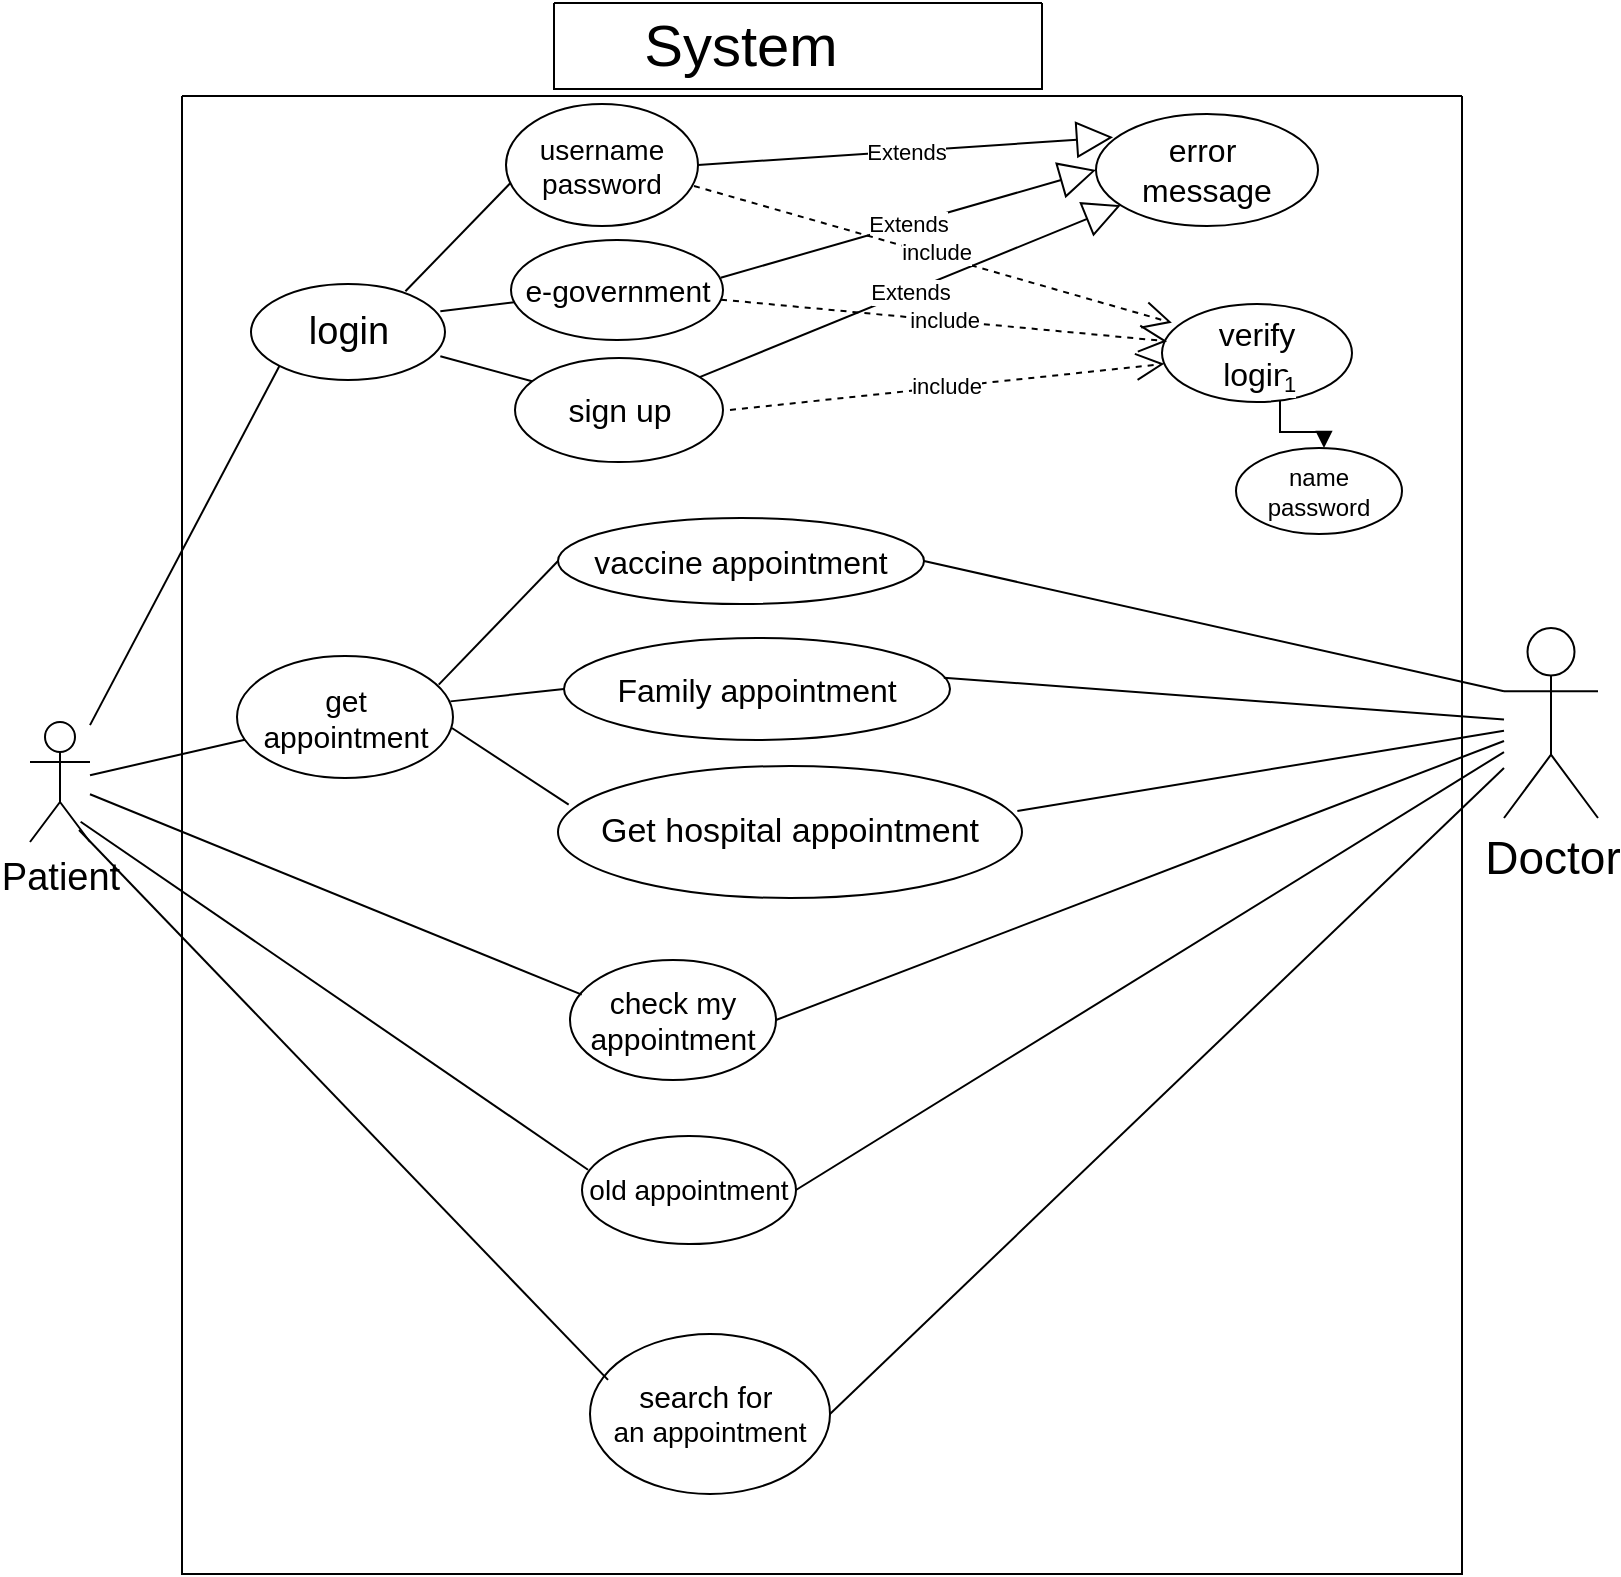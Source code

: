 <mxfile version="21.1.1" type="github">
  <diagram name="Page-1" id="xfichYEwxPBEDa0aDdPm">
    <mxGraphModel dx="1195" dy="713" grid="0" gridSize="10" guides="1" tooltips="1" connect="1" arrows="1" fold="1" page="1" pageScale="1" pageWidth="827" pageHeight="1169" math="0" shadow="0">
      <root>
        <mxCell id="0" />
        <mxCell id="1" parent="0" />
        <mxCell id="1P6od1zxgjHbj5L1APyQ-2" value="" style="swimlane;startSize=0;" vertex="1" parent="1">
          <mxGeometry x="99" y="86" width="640" height="739" as="geometry" />
        </mxCell>
        <mxCell id="1P6od1zxgjHbj5L1APyQ-13" value="&lt;font style=&quot;font-size: 17px;&quot;&gt;Get hospital appointment&lt;/font&gt;" style="ellipse;whiteSpace=wrap;html=1;" vertex="1" parent="1P6od1zxgjHbj5L1APyQ-2">
          <mxGeometry x="188" y="335" width="232" height="66" as="geometry" />
        </mxCell>
        <mxCell id="1P6od1zxgjHbj5L1APyQ-5" value="&lt;font style=&quot;font-size: 19px;&quot;&gt;login&lt;/font&gt;" style="ellipse;whiteSpace=wrap;html=1;" vertex="1" parent="1P6od1zxgjHbj5L1APyQ-2">
          <mxGeometry x="34.5" y="94" width="97" height="48" as="geometry" />
        </mxCell>
        <mxCell id="1P6od1zxgjHbj5L1APyQ-3" value="&lt;font style=&quot;font-size: 15px;&quot;&gt;get appointment&lt;/font&gt;" style="ellipse;whiteSpace=wrap;html=1;" vertex="1" parent="1P6od1zxgjHbj5L1APyQ-2">
          <mxGeometry x="27.5" y="280" width="108" height="61" as="geometry" />
        </mxCell>
        <mxCell id="1P6od1zxgjHbj5L1APyQ-10" value="&lt;font style=&quot;font-size: 14px;&quot;&gt;old appointment&lt;/font&gt;" style="ellipse;whiteSpace=wrap;html=1;" vertex="1" parent="1P6od1zxgjHbj5L1APyQ-2">
          <mxGeometry x="200" y="520" width="107" height="54" as="geometry" />
        </mxCell>
        <mxCell id="1P6od1zxgjHbj5L1APyQ-9" value="&lt;font style=&quot;font-size: 16px;&quot;&gt;verify&lt;br&gt;login&lt;/font&gt;" style="ellipse;whiteSpace=wrap;html=1;" vertex="1" parent="1P6od1zxgjHbj5L1APyQ-2">
          <mxGeometry x="490" y="104" width="95" height="49" as="geometry" />
        </mxCell>
        <mxCell id="1P6od1zxgjHbj5L1APyQ-12" value="&lt;font style=&quot;font-size: 15px;&quot;&gt;check my&lt;br&gt;&lt;/font&gt;&lt;font style=&quot;font-size: 15px;&quot;&gt;appointment&lt;/font&gt;" style="ellipse;whiteSpace=wrap;html=1;" vertex="1" parent="1P6od1zxgjHbj5L1APyQ-2">
          <mxGeometry x="194" y="432" width="103" height="60" as="geometry" />
        </mxCell>
        <mxCell id="1P6od1zxgjHbj5L1APyQ-14" value="&lt;font style=&quot;font-size: 14px;&quot;&gt;username&lt;/font&gt;&lt;br&gt;&lt;font style=&quot;font-size: 14px;&quot;&gt;password&lt;/font&gt;" style="ellipse;whiteSpace=wrap;html=1;" vertex="1" parent="1P6od1zxgjHbj5L1APyQ-2">
          <mxGeometry x="162" y="4" width="96" height="61" as="geometry" />
        </mxCell>
        <mxCell id="1P6od1zxgjHbj5L1APyQ-4" value="&lt;font style=&quot;font-size: 15px;&quot;&gt;e-&lt;font style=&quot;font-size: 15px;&quot;&gt;government&lt;/font&gt;&lt;/font&gt;" style="ellipse;whiteSpace=wrap;html=1;" vertex="1" parent="1P6od1zxgjHbj5L1APyQ-2">
          <mxGeometry x="164.5" y="72" width="106" height="50" as="geometry" />
        </mxCell>
        <mxCell id="1P6od1zxgjHbj5L1APyQ-7" value="&lt;font style=&quot;font-size: 16px;&quot;&gt;sign up&lt;/font&gt;" style="ellipse;whiteSpace=wrap;html=1;" vertex="1" parent="1P6od1zxgjHbj5L1APyQ-2">
          <mxGeometry x="166.5" y="131" width="104" height="52" as="geometry" />
        </mxCell>
        <mxCell id="1P6od1zxgjHbj5L1APyQ-6" value="&lt;font style=&quot;font-size: 16px;&quot;&gt;error&amp;nbsp;&lt;br&gt;message&lt;/font&gt;" style="ellipse;whiteSpace=wrap;html=1;" vertex="1" parent="1P6od1zxgjHbj5L1APyQ-2">
          <mxGeometry x="457" y="9" width="111" height="56" as="geometry" />
        </mxCell>
        <mxCell id="1P6od1zxgjHbj5L1APyQ-8" value="&lt;font style=&quot;font-size: 16px;&quot;&gt;vaccine appointment&lt;/font&gt;" style="ellipse;whiteSpace=wrap;html=1;" vertex="1" parent="1P6od1zxgjHbj5L1APyQ-2">
          <mxGeometry x="188" y="211" width="183" height="43" as="geometry" />
        </mxCell>
        <mxCell id="1P6od1zxgjHbj5L1APyQ-11" value="&lt;font style=&quot;font-size: 16px;&quot;&gt;Family appointment&lt;/font&gt;" style="ellipse;whiteSpace=wrap;html=1;" vertex="1" parent="1P6od1zxgjHbj5L1APyQ-2">
          <mxGeometry x="191" y="271" width="193" height="51" as="geometry" />
        </mxCell>
        <mxCell id="1P6od1zxgjHbj5L1APyQ-29" value="&lt;font style=&quot;font-size: 15px;&quot;&gt;search for&amp;nbsp;&lt;br&gt;&lt;/font&gt;&lt;font style=&quot;font-size: 14px;&quot;&gt;an appointment&lt;/font&gt;" style="ellipse;whiteSpace=wrap;html=1;" vertex="1" parent="1P6od1zxgjHbj5L1APyQ-2">
          <mxGeometry x="204" y="619" width="120" height="80" as="geometry" />
        </mxCell>
        <mxCell id="1P6od1zxgjHbj5L1APyQ-31" value="Extends" style="endArrow=block;endSize=16;endFill=0;html=1;rounded=0;exitX=1;exitY=0.5;exitDx=0;exitDy=0;entryX=0.077;entryY=0.208;entryDx=0;entryDy=0;entryPerimeter=0;" edge="1" parent="1P6od1zxgjHbj5L1APyQ-2" source="1P6od1zxgjHbj5L1APyQ-14" target="1P6od1zxgjHbj5L1APyQ-6">
          <mxGeometry width="160" relative="1" as="geometry">
            <mxPoint x="264" y="34" as="sourcePoint" />
            <mxPoint x="399" y="34" as="targetPoint" />
          </mxGeometry>
        </mxCell>
        <mxCell id="1P6od1zxgjHbj5L1APyQ-32" value="Extends" style="endArrow=block;endSize=16;endFill=0;html=1;rounded=0;exitX=0.989;exitY=0.377;exitDx=0;exitDy=0;entryX=0;entryY=0.5;entryDx=0;entryDy=0;exitPerimeter=0;" edge="1" parent="1P6od1zxgjHbj5L1APyQ-2" source="1P6od1zxgjHbj5L1APyQ-4" target="1P6od1zxgjHbj5L1APyQ-6">
          <mxGeometry width="160" relative="1" as="geometry">
            <mxPoint x="296" y="79" as="sourcePoint" />
            <mxPoint x="409" y="79" as="targetPoint" />
          </mxGeometry>
        </mxCell>
        <mxCell id="1P6od1zxgjHbj5L1APyQ-33" value="Extends" style="endArrow=block;endSize=16;endFill=0;html=1;rounded=0;" edge="1" parent="1P6od1zxgjHbj5L1APyQ-2" source="1P6od1zxgjHbj5L1APyQ-7" target="1P6od1zxgjHbj5L1APyQ-6">
          <mxGeometry width="160" relative="1" as="geometry">
            <mxPoint x="334" y="115" as="sourcePoint" />
            <mxPoint x="447" y="115" as="targetPoint" />
          </mxGeometry>
        </mxCell>
        <mxCell id="1P6od1zxgjHbj5L1APyQ-35" value="include" style="endArrow=open;endSize=12;dashed=1;html=1;rounded=0;entryX=0.027;entryY=0.38;entryDx=0;entryDy=0;entryPerimeter=0;" edge="1" parent="1P6od1zxgjHbj5L1APyQ-2" source="1P6od1zxgjHbj5L1APyQ-4" target="1P6od1zxgjHbj5L1APyQ-9">
          <mxGeometry width="160" relative="1" as="geometry">
            <mxPoint x="111.5" y="15" as="sourcePoint" />
            <mxPoint x="430.5" y="97" as="targetPoint" />
          </mxGeometry>
        </mxCell>
        <mxCell id="1P6od1zxgjHbj5L1APyQ-36" value="include" style="endArrow=open;endSize=12;dashed=1;html=1;rounded=0;entryX=0.052;entryY=0.191;entryDx=0;entryDy=0;entryPerimeter=0;exitX=0.979;exitY=0.672;exitDx=0;exitDy=0;exitPerimeter=0;" edge="1" parent="1P6od1zxgjHbj5L1APyQ-2" source="1P6od1zxgjHbj5L1APyQ-14" target="1P6od1zxgjHbj5L1APyQ-9">
          <mxGeometry x="0.009" y="2" width="160" relative="1" as="geometry">
            <mxPoint x="252" y="47" as="sourcePoint" />
            <mxPoint x="368" y="82" as="targetPoint" />
            <mxPoint as="offset" />
          </mxGeometry>
        </mxCell>
        <mxCell id="1P6od1zxgjHbj5L1APyQ-37" value="include" style="endArrow=open;endSize=12;dashed=1;html=1;rounded=0;entryX=0.012;entryY=0.611;entryDx=0;entryDy=0;entryPerimeter=0;" edge="1" parent="1P6od1zxgjHbj5L1APyQ-2" target="1P6od1zxgjHbj5L1APyQ-9">
          <mxGeometry width="160" relative="1" as="geometry">
            <mxPoint x="274" y="157" as="sourcePoint" />
            <mxPoint x="390" y="192" as="targetPoint" />
          </mxGeometry>
        </mxCell>
        <mxCell id="1P6od1zxgjHbj5L1APyQ-38" value="name&lt;br&gt;password" style="ellipse;whiteSpace=wrap;html=1;" vertex="1" parent="1P6od1zxgjHbj5L1APyQ-2">
          <mxGeometry x="527" y="176" width="83" height="43" as="geometry" />
        </mxCell>
        <mxCell id="1P6od1zxgjHbj5L1APyQ-39" value="" style="endArrow=block;endFill=1;html=1;edgeStyle=orthogonalEdgeStyle;align=left;verticalAlign=top;rounded=0;" edge="1" parent="1P6od1zxgjHbj5L1APyQ-2" source="1P6od1zxgjHbj5L1APyQ-9" target="1P6od1zxgjHbj5L1APyQ-38">
          <mxGeometry x="-1" relative="1" as="geometry">
            <mxPoint x="360" y="193" as="sourcePoint" />
            <mxPoint x="520" y="193" as="targetPoint" />
            <Array as="points">
              <mxPoint x="549" y="168" />
              <mxPoint x="571" y="168" />
            </Array>
          </mxGeometry>
        </mxCell>
        <mxCell id="1P6od1zxgjHbj5L1APyQ-40" value="1" style="edgeLabel;resizable=0;html=1;align=left;verticalAlign=bottom;" connectable="0" vertex="1" parent="1P6od1zxgjHbj5L1APyQ-39">
          <mxGeometry x="-1" relative="1" as="geometry" />
        </mxCell>
        <mxCell id="1P6od1zxgjHbj5L1APyQ-56" value="" style="endArrow=none;html=1;rounded=0;entryX=0.023;entryY=0.648;entryDx=0;entryDy=0;entryPerimeter=0;exitX=0.796;exitY=0.076;exitDx=0;exitDy=0;exitPerimeter=0;" edge="1" parent="1P6od1zxgjHbj5L1APyQ-2" source="1P6od1zxgjHbj5L1APyQ-5" target="1P6od1zxgjHbj5L1APyQ-14">
          <mxGeometry width="50" height="50" relative="1" as="geometry">
            <mxPoint x="113" y="99" as="sourcePoint" />
            <mxPoint x="163" y="49" as="targetPoint" />
          </mxGeometry>
        </mxCell>
        <mxCell id="1P6od1zxgjHbj5L1APyQ-57" value="" style="endArrow=none;html=1;rounded=0;exitX=0.976;exitY=0.285;exitDx=0;exitDy=0;exitPerimeter=0;" edge="1" parent="1P6od1zxgjHbj5L1APyQ-2" source="1P6od1zxgjHbj5L1APyQ-5" target="1P6od1zxgjHbj5L1APyQ-4">
          <mxGeometry width="50" height="50" relative="1" as="geometry">
            <mxPoint x="136" y="121" as="sourcePoint" />
            <mxPoint x="188" y="67" as="targetPoint" />
          </mxGeometry>
        </mxCell>
        <mxCell id="1P6od1zxgjHbj5L1APyQ-58" value="" style="endArrow=none;html=1;rounded=0;entryX=0.082;entryY=0.224;entryDx=0;entryDy=0;entryPerimeter=0;exitX=0.976;exitY=0.753;exitDx=0;exitDy=0;exitPerimeter=0;" edge="1" parent="1P6od1zxgjHbj5L1APyQ-2" source="1P6od1zxgjHbj5L1APyQ-5" target="1P6od1zxgjHbj5L1APyQ-7">
          <mxGeometry width="50" height="50" relative="1" as="geometry">
            <mxPoint x="134" y="152" as="sourcePoint" />
            <mxPoint x="186" y="98" as="targetPoint" />
          </mxGeometry>
        </mxCell>
        <mxCell id="1P6od1zxgjHbj5L1APyQ-59" value="" style="endArrow=none;html=1;rounded=0;entryX=0;entryY=0.5;entryDx=0;entryDy=0;exitX=0.934;exitY=0.235;exitDx=0;exitDy=0;exitPerimeter=0;" edge="1" parent="1P6od1zxgjHbj5L1APyQ-2" source="1P6od1zxgjHbj5L1APyQ-3" target="1P6od1zxgjHbj5L1APyQ-8">
          <mxGeometry width="50" height="50" relative="1" as="geometry">
            <mxPoint x="137" y="185" as="sourcePoint" />
            <mxPoint x="189" y="131" as="targetPoint" />
          </mxGeometry>
        </mxCell>
        <mxCell id="1P6od1zxgjHbj5L1APyQ-60" value="" style="endArrow=none;html=1;rounded=0;entryX=0.023;entryY=0.293;entryDx=0;entryDy=0;entryPerimeter=0;exitX=0.995;exitY=0.59;exitDx=0;exitDy=0;exitPerimeter=0;" edge="1" parent="1P6od1zxgjHbj5L1APyQ-2" source="1P6od1zxgjHbj5L1APyQ-3" target="1P6od1zxgjHbj5L1APyQ-13">
          <mxGeometry width="50" height="50" relative="1" as="geometry">
            <mxPoint x="145" y="211" as="sourcePoint" />
            <mxPoint x="197" y="157" as="targetPoint" />
            <Array as="points" />
          </mxGeometry>
        </mxCell>
        <mxCell id="1P6od1zxgjHbj5L1APyQ-61" value="" style="endArrow=none;html=1;rounded=0;entryX=0;entryY=0.5;entryDx=0;entryDy=0;exitX=0.988;exitY=0.372;exitDx=0;exitDy=0;exitPerimeter=0;" edge="1" parent="1P6od1zxgjHbj5L1APyQ-2" source="1P6od1zxgjHbj5L1APyQ-3" target="1P6od1zxgjHbj5L1APyQ-11">
          <mxGeometry width="50" height="50" relative="1" as="geometry">
            <mxPoint x="163" y="247" as="sourcePoint" />
            <mxPoint x="215" y="193" as="targetPoint" />
          </mxGeometry>
        </mxCell>
        <object label="&lt;font style=&quot;font-size: 19px;&quot;&gt;Patient&lt;/font&gt;" patient="" id="1P6od1zxgjHbj5L1APyQ-43">
          <mxCell style="shape=umlActor;verticalLabelPosition=bottom;verticalAlign=top;html=1;movable=1;resizable=1;rotatable=1;deletable=1;editable=1;locked=0;connectable=1;" vertex="1" parent="1">
            <mxGeometry x="23" y="399" width="30" height="60" as="geometry" />
          </mxCell>
        </object>
        <mxCell id="1P6od1zxgjHbj5L1APyQ-44" value="&lt;font style=&quot;font-size: 23px;&quot;&gt;Doctor&lt;/font&gt;" style="shape=umlActor;verticalLabelPosition=bottom;verticalAlign=top;html=1;" vertex="1" parent="1">
          <mxGeometry x="760" y="352" width="47" height="95" as="geometry" />
        </mxCell>
        <mxCell id="1P6od1zxgjHbj5L1APyQ-51" value="" style="endArrow=none;html=1;rounded=0;entryX=0;entryY=1;entryDx=0;entryDy=0;" edge="1" parent="1" source="1P6od1zxgjHbj5L1APyQ-43" target="1P6od1zxgjHbj5L1APyQ-5">
          <mxGeometry width="50" height="50" relative="1" as="geometry">
            <mxPoint x="59" y="414" as="sourcePoint" />
            <mxPoint x="109" y="364" as="targetPoint" />
          </mxGeometry>
        </mxCell>
        <mxCell id="1P6od1zxgjHbj5L1APyQ-52" value="" style="endArrow=none;html=1;rounded=0;exitX=0.817;exitY=0.9;exitDx=0;exitDy=0;exitPerimeter=0;entryX=0.075;entryY=0.287;entryDx=0;entryDy=0;entryPerimeter=0;" edge="1" parent="1" source="1P6od1zxgjHbj5L1APyQ-43" target="1P6od1zxgjHbj5L1APyQ-29">
          <mxGeometry width="50" height="50" relative="1" as="geometry">
            <mxPoint x="96" y="397" as="sourcePoint" />
            <mxPoint x="196" y="234" as="targetPoint" />
          </mxGeometry>
        </mxCell>
        <mxCell id="1P6od1zxgjHbj5L1APyQ-53" value="" style="endArrow=none;html=1;rounded=0;entryX=0.057;entryY=0.289;entryDx=0;entryDy=0;entryPerimeter=0;" edge="1" parent="1" source="1P6od1zxgjHbj5L1APyQ-43" target="1P6od1zxgjHbj5L1APyQ-12">
          <mxGeometry width="50" height="50" relative="1" as="geometry">
            <mxPoint x="88" y="436" as="sourcePoint" />
            <mxPoint x="188" y="273" as="targetPoint" />
          </mxGeometry>
        </mxCell>
        <mxCell id="1P6od1zxgjHbj5L1APyQ-54" value="" style="endArrow=none;html=1;rounded=0;entryX=0.028;entryY=0.312;entryDx=0;entryDy=0;exitX=0.844;exitY=0.831;exitDx=0;exitDy=0;exitPerimeter=0;entryPerimeter=0;" edge="1" parent="1" source="1P6od1zxgjHbj5L1APyQ-43" target="1P6od1zxgjHbj5L1APyQ-10">
          <mxGeometry width="50" height="50" relative="1" as="geometry">
            <mxPoint x="98" y="466" as="sourcePoint" />
            <mxPoint x="198" y="303" as="targetPoint" />
          </mxGeometry>
        </mxCell>
        <mxCell id="1P6od1zxgjHbj5L1APyQ-55" value="" style="endArrow=none;html=1;rounded=0;" edge="1" parent="1" source="1P6od1zxgjHbj5L1APyQ-43" target="1P6od1zxgjHbj5L1APyQ-3">
          <mxGeometry width="50" height="50" relative="1" as="geometry">
            <mxPoint x="94" y="499" as="sourcePoint" />
            <mxPoint x="194" y="336" as="targetPoint" />
          </mxGeometry>
        </mxCell>
        <mxCell id="1P6od1zxgjHbj5L1APyQ-68" value="" style="endArrow=none;html=1;rounded=0;entryX=0;entryY=0.333;entryDx=0;entryDy=0;entryPerimeter=0;exitX=1;exitY=0.5;exitDx=0;exitDy=0;" edge="1" parent="1" source="1P6od1zxgjHbj5L1APyQ-8" target="1P6od1zxgjHbj5L1APyQ-44">
          <mxGeometry width="50" height="50" relative="1" as="geometry">
            <mxPoint x="587" y="372" as="sourcePoint" />
            <mxPoint x="833" y="487" as="targetPoint" />
          </mxGeometry>
        </mxCell>
        <mxCell id="1P6od1zxgjHbj5L1APyQ-69" value="" style="endArrow=none;html=1;rounded=0;exitX=0.984;exitY=0.389;exitDx=0;exitDy=0;exitPerimeter=0;" edge="1" parent="1" source="1P6od1zxgjHbj5L1APyQ-11" target="1P6od1zxgjHbj5L1APyQ-44">
          <mxGeometry width="50" height="50" relative="1" as="geometry">
            <mxPoint x="612" y="426" as="sourcePoint" />
            <mxPoint x="858" y="541" as="targetPoint" />
          </mxGeometry>
        </mxCell>
        <mxCell id="1P6od1zxgjHbj5L1APyQ-70" value="" style="endArrow=none;html=1;rounded=0;exitX=0.99;exitY=0.341;exitDx=0;exitDy=0;exitPerimeter=0;" edge="1" parent="1" source="1P6od1zxgjHbj5L1APyQ-13" target="1P6od1zxgjHbj5L1APyQ-44">
          <mxGeometry width="50" height="50" relative="1" as="geometry">
            <mxPoint x="599" y="475" as="sourcePoint" />
            <mxPoint x="845" y="590" as="targetPoint" />
          </mxGeometry>
        </mxCell>
        <mxCell id="1P6od1zxgjHbj5L1APyQ-71" value="" style="endArrow=none;html=1;rounded=0;exitX=1;exitY=0.5;exitDx=0;exitDy=0;" edge="1" parent="1" source="1P6od1zxgjHbj5L1APyQ-12" target="1P6od1zxgjHbj5L1APyQ-44">
          <mxGeometry width="50" height="50" relative="1" as="geometry">
            <mxPoint x="536" y="616" as="sourcePoint" />
            <mxPoint x="782" y="731" as="targetPoint" />
          </mxGeometry>
        </mxCell>
        <mxCell id="1P6od1zxgjHbj5L1APyQ-72" value="" style="endArrow=none;html=1;rounded=0;exitX=1;exitY=0.5;exitDx=0;exitDy=0;" edge="1" parent="1" source="1P6od1zxgjHbj5L1APyQ-10" target="1P6od1zxgjHbj5L1APyQ-44">
          <mxGeometry width="50" height="50" relative="1" as="geometry">
            <mxPoint x="579" y="675" as="sourcePoint" />
            <mxPoint x="825" y="790" as="targetPoint" />
          </mxGeometry>
        </mxCell>
        <mxCell id="1P6od1zxgjHbj5L1APyQ-73" value="" style="endArrow=none;html=1;rounded=0;exitX=1;exitY=0.5;exitDx=0;exitDy=0;" edge="1" parent="1" source="1P6od1zxgjHbj5L1APyQ-29" target="1P6od1zxgjHbj5L1APyQ-44">
          <mxGeometry width="50" height="50" relative="1" as="geometry">
            <mxPoint x="528" y="750" as="sourcePoint" />
            <mxPoint x="774" y="865" as="targetPoint" />
          </mxGeometry>
        </mxCell>
        <mxCell id="1P6od1zxgjHbj5L1APyQ-74" value="" style="swimlane;startSize=0;" vertex="1" parent="1">
          <mxGeometry x="285" y="39.5" width="244" height="43" as="geometry" />
        </mxCell>
        <mxCell id="1P6od1zxgjHbj5L1APyQ-75" value="&lt;font style=&quot;font-size: 29px;&quot;&gt;System&lt;/font&gt;" style="text;html=1;align=center;verticalAlign=middle;resizable=0;points=[];autosize=1;strokeColor=none;fillColor=none;" vertex="1" parent="1">
          <mxGeometry x="320" y="38" width="115" height="46" as="geometry" />
        </mxCell>
      </root>
    </mxGraphModel>
  </diagram>
</mxfile>
